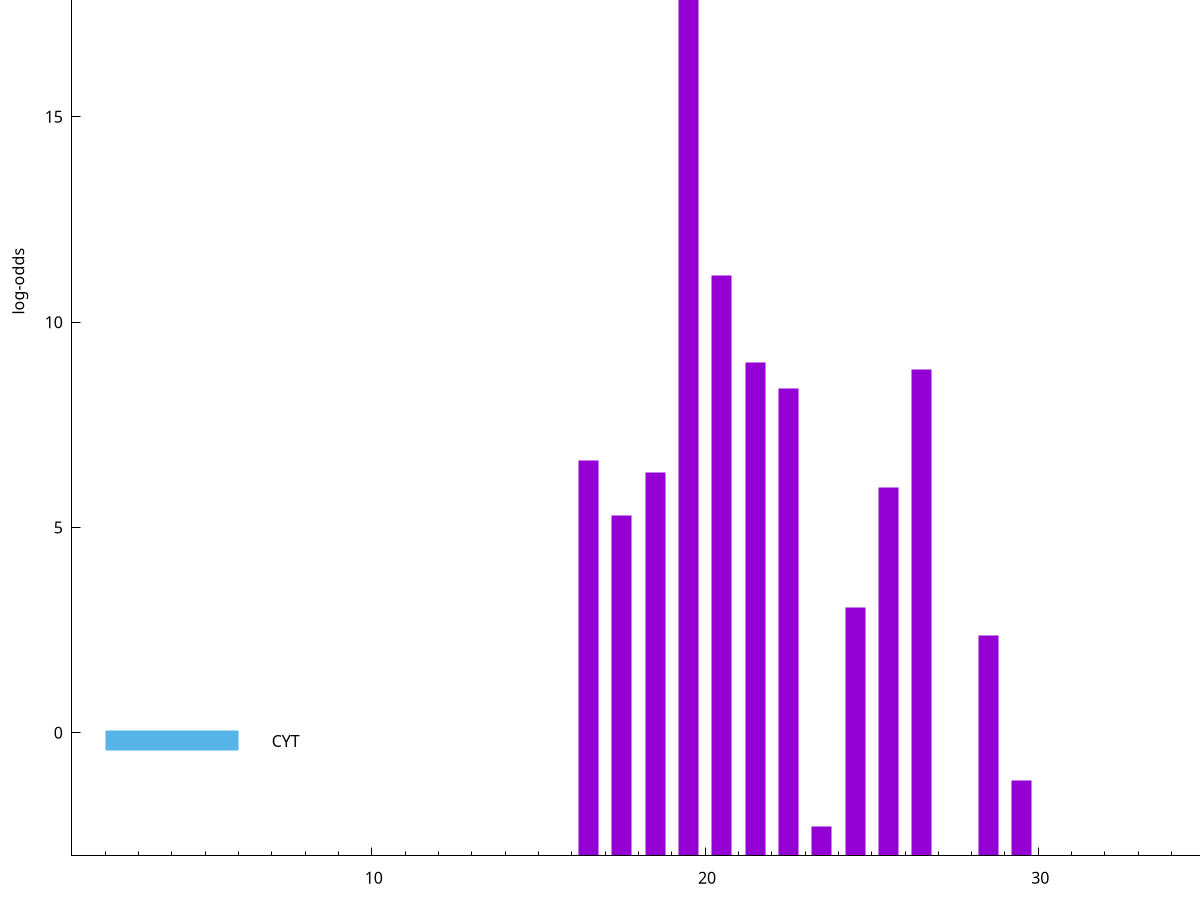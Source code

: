set title "LipoP predictions for SRR5666568.gff"
set size 2., 1.4
set xrange [1:70] 
set mxtics 10
set yrange [-3:25]
set y2range [0:28]
set ylabel "log-odds"
set term postscript eps color solid "Helvetica" 30
set output "SRR5666568.gff383.eps"
set arrow from 2,19.4769 to 6,19.4769 nohead lt 1 lw 20
set label "SpI" at 7,19.4769
set arrow from 2,-0.200913 to 6,-0.200913 nohead lt 3 lw 20
set label "CYT" at 7,-0.200913
set arrow from 2,19.4769 to 6,19.4769 nohead lt 1 lw 20
set label "SpI" at 7,19.4769
# NOTE: The scores below are the log-odds scores with the threshold
# NOTE: subtracted (a hack to make gnuplot make the histogram all
# NOTE: look nice).
plot "-" axes x1y2 title "" with impulses lt 1 lw 20
19.500000 22.469200
20.500000 14.148400
21.500000 12.009580
26.500000 11.838000
22.500000 11.375400
16.500000 9.637870
18.500000 9.350110
25.500000 8.976080
17.500000 8.290800
24.500000 6.056700
28.500000 5.364170
29.500000 1.838630
23.500000 0.713580
e
exit
